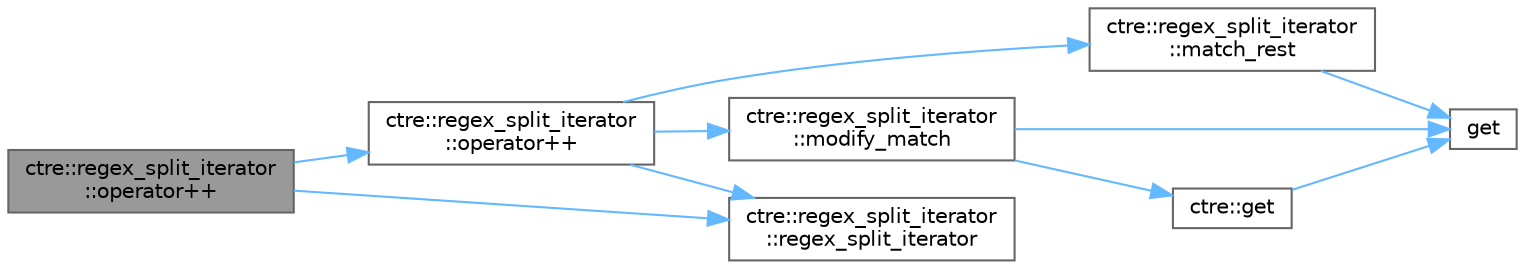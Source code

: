 digraph "ctre::regex_split_iterator::operator++"
{
 // LATEX_PDF_SIZE
  bgcolor="transparent";
  edge [fontname=Helvetica,fontsize=10,labelfontname=Helvetica,labelfontsize=10];
  node [fontname=Helvetica,fontsize=10,shape=box,height=0.2,width=0.4];
  rankdir="LR";
  Node1 [id="Node000001",label="ctre::regex_split_iterator\l::operator++",height=0.2,width=0.4,color="gray40", fillcolor="grey60", style="filled", fontcolor="black",tooltip=" "];
  Node1 -> Node2 [id="edge1_Node000001_Node000002",color="steelblue1",style="solid",tooltip=" "];
  Node2 [id="Node000002",label="ctre::regex_split_iterator\l::operator++",height=0.2,width=0.4,color="grey40", fillcolor="white", style="filled",URL="$structctre_1_1regex__split__iterator.html#a8654e7000b52f2d75b2c0d167c13e943",tooltip=" "];
  Node2 -> Node3 [id="edge2_Node000002_Node000003",color="steelblue1",style="solid",tooltip=" "];
  Node3 [id="Node000003",label="ctre::regex_split_iterator\l::match_rest",height=0.2,width=0.4,color="grey40", fillcolor="white", style="filled",URL="$structctre_1_1regex__split__iterator.html#a5853329139b7bec068f3476b6c8504f2",tooltip=" "];
  Node3 -> Node4 [id="edge3_Node000003_Node000004",color="steelblue1",style="solid",tooltip=" "];
  Node4 [id="Node000004",label="get",height=0.2,width=0.4,color="grey40", fillcolor="white", style="filled",URL="$stdlist__overload_8cpp.html#a120a90058439faee14791b33f94c0693",tooltip=" "];
  Node2 -> Node5 [id="edge4_Node000002_Node000005",color="steelblue1",style="solid",tooltip=" "];
  Node5 [id="Node000005",label="ctre::regex_split_iterator\l::modify_match",height=0.2,width=0.4,color="grey40", fillcolor="white", style="filled",URL="$structctre_1_1regex__split__iterator.html#afc404cdf5444f05abb9d3b3fcf7d6fa9",tooltip=" "];
  Node5 -> Node6 [id="edge5_Node000005_Node000006",color="steelblue1",style="solid",tooltip=" "];
  Node6 [id="Node000006",label="ctre::get",height=0.2,width=0.4,color="grey40", fillcolor="white", style="filled",URL="$namespacectre.html#ade7922673a00b2d1cfcf68b5c24d8882",tooltip=" "];
  Node6 -> Node4 [id="edge6_Node000006_Node000004",color="steelblue1",style="solid",tooltip=" "];
  Node5 -> Node4 [id="edge7_Node000005_Node000004",color="steelblue1",style="solid",tooltip=" "];
  Node2 -> Node7 [id="edge8_Node000002_Node000007",color="steelblue1",style="solid",tooltip=" "];
  Node7 [id="Node000007",label="ctre::regex_split_iterator\l::regex_split_iterator",height=0.2,width=0.4,color="grey40", fillcolor="white", style="filled",URL="$structctre_1_1regex__split__iterator.html#a1cf7631bcc8d4132312e9d2b6235b8ff",tooltip=" "];
  Node1 -> Node7 [id="edge9_Node000001_Node000007",color="steelblue1",style="solid",tooltip=" "];
}
